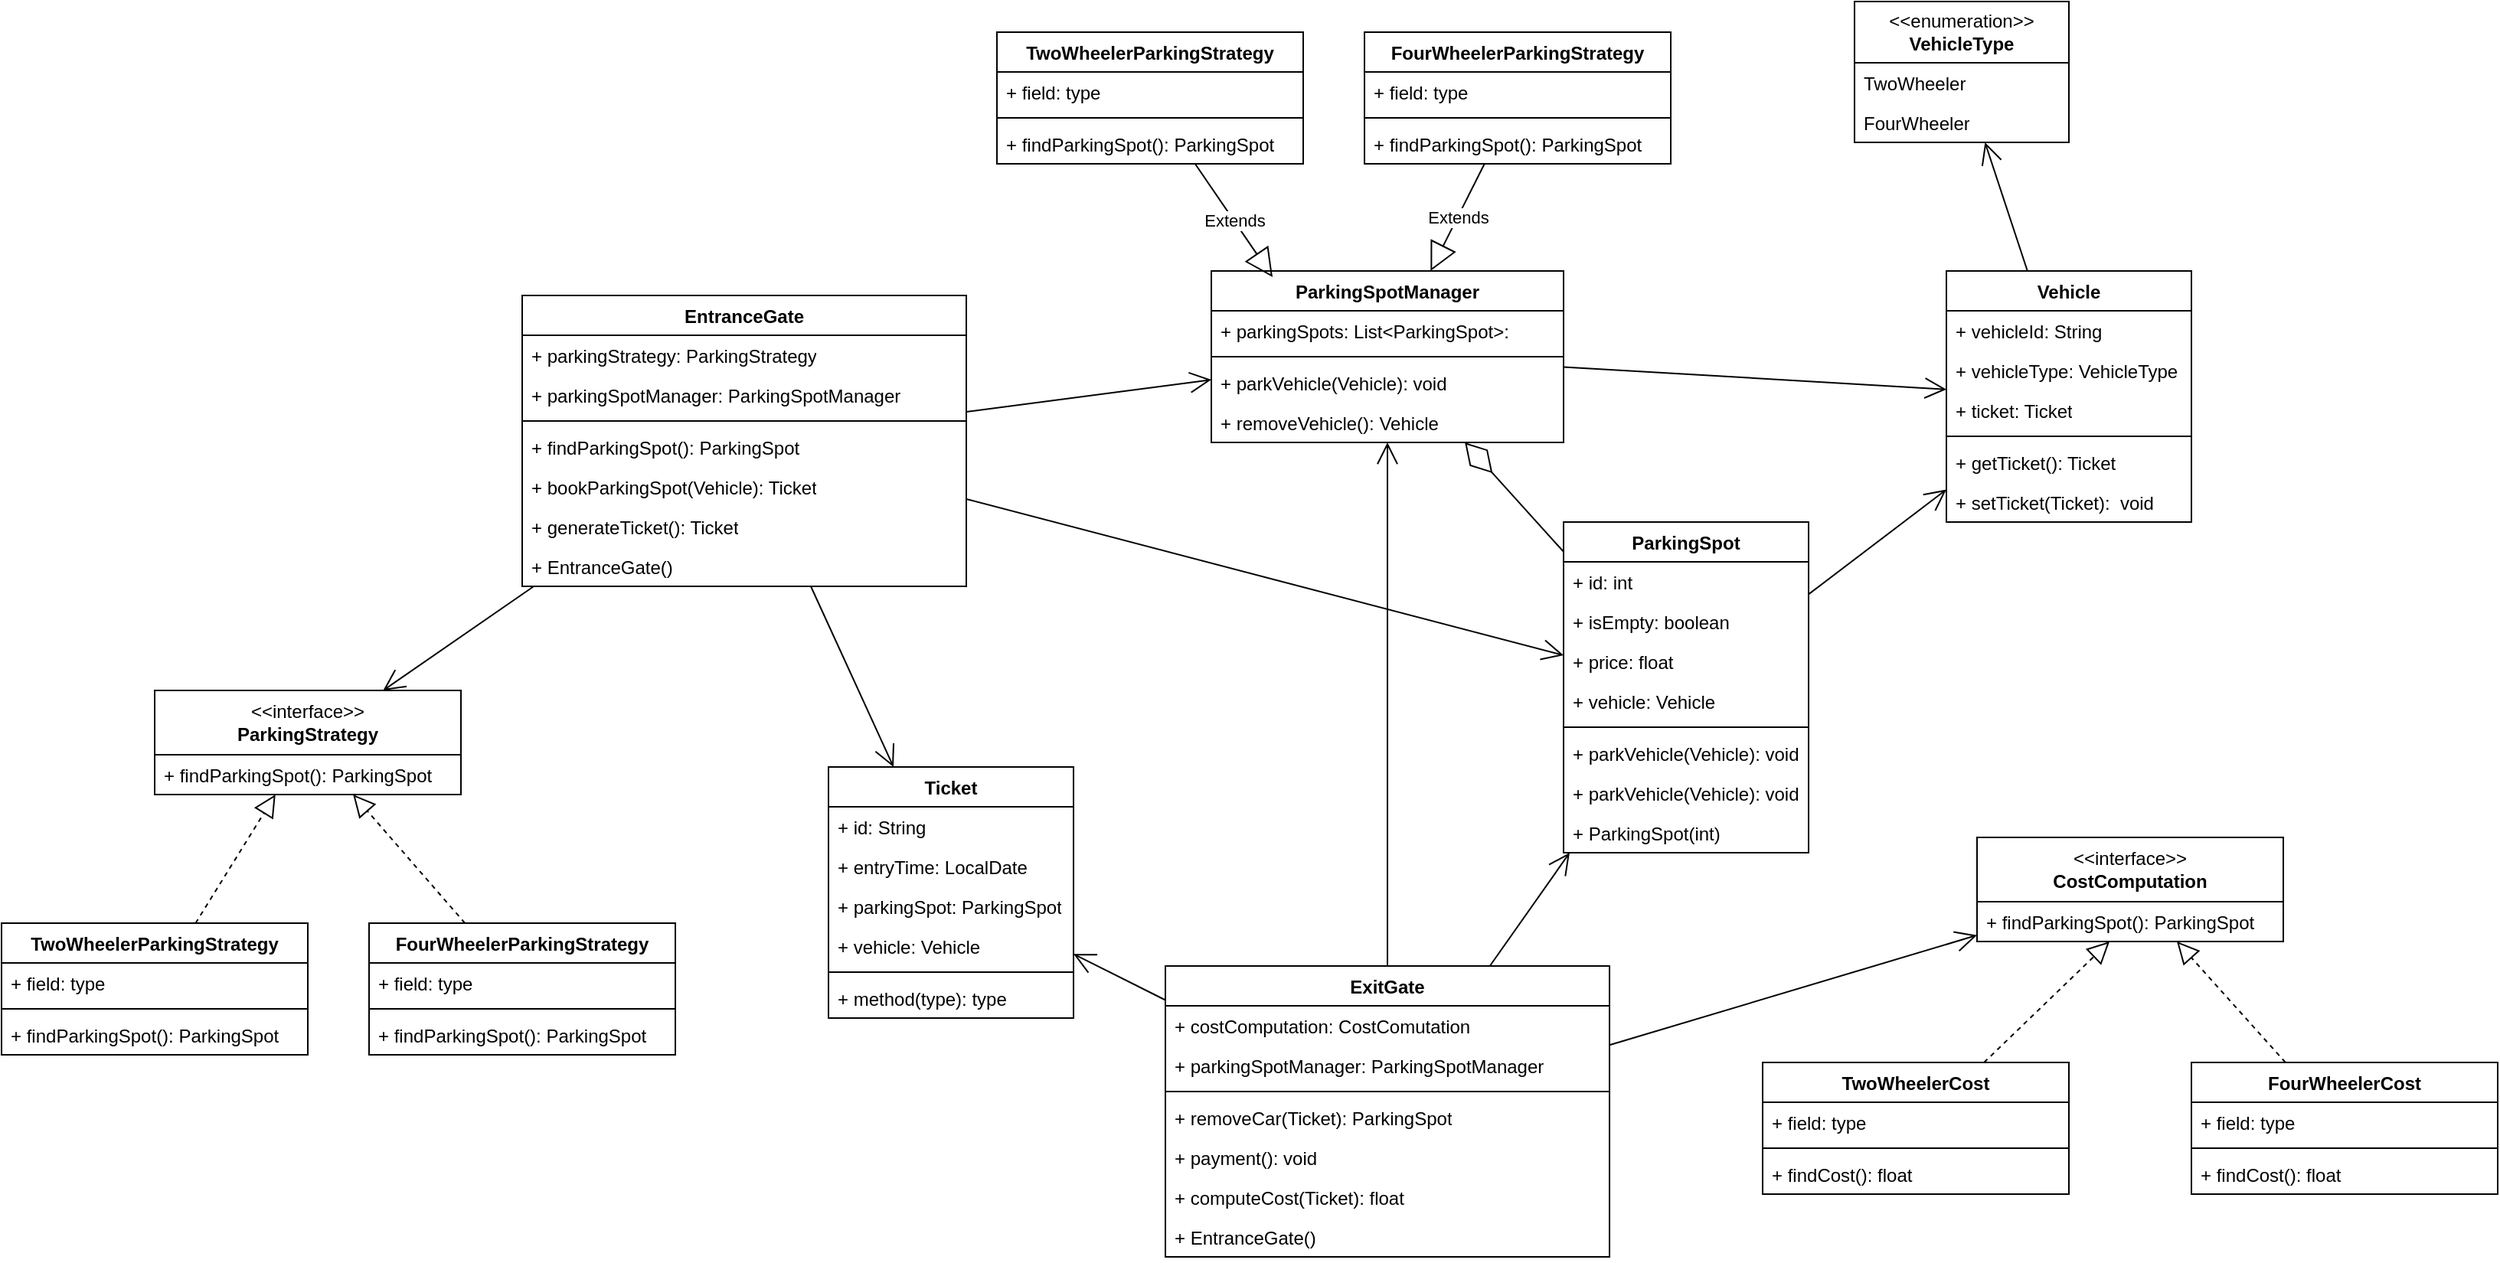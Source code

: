 <mxfile version="24.8.6">
  <diagram name="Page-1" id="A_3Z3gADPUwUNIoHM96N">
    <mxGraphModel dx="2902" dy="1150" grid="1" gridSize="10" guides="1" tooltips="1" connect="1" arrows="1" fold="1" page="1" pageScale="1" pageWidth="850" pageHeight="1100" math="0" shadow="0">
      <root>
        <mxCell id="0" />
        <mxCell id="1" parent="0" />
        <mxCell id="FUsT_DUkwrvL3j2b9HlF-2" value="Vehicle" style="swimlane;fontStyle=1;align=center;verticalAlign=top;childLayout=stackLayout;horizontal=1;startSize=26;horizontalStack=0;resizeParent=1;resizeParentMax=0;resizeLast=0;collapsible=1;marginBottom=0;whiteSpace=wrap;html=1;" parent="1" vertex="1">
          <mxGeometry x="640" y="196" width="160" height="164" as="geometry" />
        </mxCell>
        <mxCell id="FUsT_DUkwrvL3j2b9HlF-6" value="+ vehicleId: String" style="text;strokeColor=none;fillColor=none;align=left;verticalAlign=top;spacingLeft=4;spacingRight=4;overflow=hidden;rotatable=0;points=[[0,0.5],[1,0.5]];portConstraint=eastwest;whiteSpace=wrap;html=1;" parent="FUsT_DUkwrvL3j2b9HlF-2" vertex="1">
          <mxGeometry y="26" width="160" height="26" as="geometry" />
        </mxCell>
        <mxCell id="FUsT_DUkwrvL3j2b9HlF-3" value="+ vehicleType: VehicleType" style="text;strokeColor=none;fillColor=none;align=left;verticalAlign=top;spacingLeft=4;spacingRight=4;overflow=hidden;rotatable=0;points=[[0,0.5],[1,0.5]];portConstraint=eastwest;whiteSpace=wrap;html=1;" parent="FUsT_DUkwrvL3j2b9HlF-2" vertex="1">
          <mxGeometry y="52" width="160" height="26" as="geometry" />
        </mxCell>
        <mxCell id="usucoXIrSyhPWJCQxuVE-34" value="+ ticket: Ticket" style="text;strokeColor=none;fillColor=none;align=left;verticalAlign=top;spacingLeft=4;spacingRight=4;overflow=hidden;rotatable=0;points=[[0,0.5],[1,0.5]];portConstraint=eastwest;whiteSpace=wrap;html=1;" vertex="1" parent="FUsT_DUkwrvL3j2b9HlF-2">
          <mxGeometry y="78" width="160" height="26" as="geometry" />
        </mxCell>
        <mxCell id="FUsT_DUkwrvL3j2b9HlF-4" value="" style="line;strokeWidth=1;fillColor=none;align=left;verticalAlign=middle;spacingTop=-1;spacingLeft=3;spacingRight=3;rotatable=0;labelPosition=right;points=[];portConstraint=eastwest;strokeColor=inherit;" parent="FUsT_DUkwrvL3j2b9HlF-2" vertex="1">
          <mxGeometry y="104" width="160" height="8" as="geometry" />
        </mxCell>
        <mxCell id="FUsT_DUkwrvL3j2b9HlF-5" value="+ getTicket(): Ticket" style="text;strokeColor=none;fillColor=none;align=left;verticalAlign=top;spacingLeft=4;spacingRight=4;overflow=hidden;rotatable=0;points=[[0,0.5],[1,0.5]];portConstraint=eastwest;whiteSpace=wrap;html=1;" parent="FUsT_DUkwrvL3j2b9HlF-2" vertex="1">
          <mxGeometry y="112" width="160" height="26" as="geometry" />
        </mxCell>
        <mxCell id="usucoXIrSyhPWJCQxuVE-49" value="+ setTicket(Ticket):&amp;nbsp; void" style="text;strokeColor=none;fillColor=none;align=left;verticalAlign=top;spacingLeft=4;spacingRight=4;overflow=hidden;rotatable=0;points=[[0,0.5],[1,0.5]];portConstraint=eastwest;whiteSpace=wrap;html=1;" vertex="1" parent="FUsT_DUkwrvL3j2b9HlF-2">
          <mxGeometry y="138" width="160" height="26" as="geometry" />
        </mxCell>
        <mxCell id="FUsT_DUkwrvL3j2b9HlF-9" value="&amp;lt;&amp;lt;enumeration&amp;gt;&amp;gt;&lt;br&gt;&lt;b&gt;VehicleType&lt;br&gt;&lt;/b&gt;" style="swimlane;fontStyle=0;childLayout=stackLayout;horizontal=1;startSize=40;fillColor=none;horizontalStack=0;resizeParent=1;resizeParentMax=0;resizeLast=0;collapsible=1;marginBottom=0;whiteSpace=wrap;html=1;" parent="1" vertex="1">
          <mxGeometry x="580" y="20" width="140" height="92" as="geometry" />
        </mxCell>
        <mxCell id="FUsT_DUkwrvL3j2b9HlF-10" value="TwoWheeler" style="text;strokeColor=none;fillColor=none;align=left;verticalAlign=top;spacingLeft=4;spacingRight=4;overflow=hidden;rotatable=0;points=[[0,0.5],[1,0.5]];portConstraint=eastwest;whiteSpace=wrap;html=1;" parent="FUsT_DUkwrvL3j2b9HlF-9" vertex="1">
          <mxGeometry y="40" width="140" height="26" as="geometry" />
        </mxCell>
        <mxCell id="FUsT_DUkwrvL3j2b9HlF-11" value="FourWheeler" style="text;strokeColor=none;fillColor=none;align=left;verticalAlign=top;spacingLeft=4;spacingRight=4;overflow=hidden;rotatable=0;points=[[0,0.5],[1,0.5]];portConstraint=eastwest;whiteSpace=wrap;html=1;" parent="FUsT_DUkwrvL3j2b9HlF-9" vertex="1">
          <mxGeometry y="66" width="140" height="26" as="geometry" />
        </mxCell>
        <mxCell id="FUsT_DUkwrvL3j2b9HlF-14" value="" style="endArrow=open;endFill=1;endSize=12;html=1;rounded=0;" parent="1" source="FUsT_DUkwrvL3j2b9HlF-2" target="FUsT_DUkwrvL3j2b9HlF-9" edge="1">
          <mxGeometry width="160" relative="1" as="geometry">
            <mxPoint x="340" y="420" as="sourcePoint" />
            <mxPoint x="500" y="420" as="targetPoint" />
          </mxGeometry>
        </mxCell>
        <mxCell id="FUsT_DUkwrvL3j2b9HlF-19" value="ParkingSpot" style="swimlane;fontStyle=1;align=center;verticalAlign=top;childLayout=stackLayout;horizontal=1;startSize=26;horizontalStack=0;resizeParent=1;resizeParentMax=0;resizeLast=0;collapsible=1;marginBottom=0;whiteSpace=wrap;html=1;" parent="1" vertex="1">
          <mxGeometry x="390" y="360" width="160" height="216" as="geometry" />
        </mxCell>
        <mxCell id="FUsT_DUkwrvL3j2b9HlF-20" value="+ id: int" style="text;strokeColor=none;fillColor=none;align=left;verticalAlign=top;spacingLeft=4;spacingRight=4;overflow=hidden;rotatable=0;points=[[0,0.5],[1,0.5]];portConstraint=eastwest;whiteSpace=wrap;html=1;" parent="FUsT_DUkwrvL3j2b9HlF-19" vertex="1">
          <mxGeometry y="26" width="160" height="26" as="geometry" />
        </mxCell>
        <mxCell id="FUsT_DUkwrvL3j2b9HlF-25" value="+ isEmpty: boolean" style="text;strokeColor=none;fillColor=none;align=left;verticalAlign=top;spacingLeft=4;spacingRight=4;overflow=hidden;rotatable=0;points=[[0,0.5],[1,0.5]];portConstraint=eastwest;whiteSpace=wrap;html=1;" parent="FUsT_DUkwrvL3j2b9HlF-19" vertex="1">
          <mxGeometry y="52" width="160" height="26" as="geometry" />
        </mxCell>
        <mxCell id="FUsT_DUkwrvL3j2b9HlF-26" value="+ price: float" style="text;strokeColor=none;fillColor=none;align=left;verticalAlign=top;spacingLeft=4;spacingRight=4;overflow=hidden;rotatable=0;points=[[0,0.5],[1,0.5]];portConstraint=eastwest;whiteSpace=wrap;html=1;" parent="FUsT_DUkwrvL3j2b9HlF-19" vertex="1">
          <mxGeometry y="78" width="160" height="26" as="geometry" />
        </mxCell>
        <mxCell id="FUsT_DUkwrvL3j2b9HlF-23" value="+ vehicle: Vehicle" style="text;strokeColor=none;fillColor=none;align=left;verticalAlign=top;spacingLeft=4;spacingRight=4;overflow=hidden;rotatable=0;points=[[0,0.5],[1,0.5]];portConstraint=eastwest;whiteSpace=wrap;html=1;" parent="FUsT_DUkwrvL3j2b9HlF-19" vertex="1">
          <mxGeometry y="104" width="160" height="26" as="geometry" />
        </mxCell>
        <mxCell id="FUsT_DUkwrvL3j2b9HlF-21" value="" style="line;strokeWidth=1;fillColor=none;align=left;verticalAlign=middle;spacingTop=-1;spacingLeft=3;spacingRight=3;rotatable=0;labelPosition=right;points=[];portConstraint=eastwest;strokeColor=inherit;" parent="FUsT_DUkwrvL3j2b9HlF-19" vertex="1">
          <mxGeometry y="130" width="160" height="8" as="geometry" />
        </mxCell>
        <mxCell id="FUsT_DUkwrvL3j2b9HlF-22" value="+ parkVehicle(Vehicle): void" style="text;strokeColor=none;fillColor=none;align=left;verticalAlign=top;spacingLeft=4;spacingRight=4;overflow=hidden;rotatable=0;points=[[0,0.5],[1,0.5]];portConstraint=eastwest;whiteSpace=wrap;html=1;" parent="FUsT_DUkwrvL3j2b9HlF-19" vertex="1">
          <mxGeometry y="138" width="160" height="26" as="geometry" />
        </mxCell>
        <mxCell id="FUsT_DUkwrvL3j2b9HlF-28" value="+ parkVehicle(Vehicle): void" style="text;strokeColor=none;fillColor=none;align=left;verticalAlign=top;spacingLeft=4;spacingRight=4;overflow=hidden;rotatable=0;points=[[0,0.5],[1,0.5]];portConstraint=eastwest;whiteSpace=wrap;html=1;" parent="FUsT_DUkwrvL3j2b9HlF-19" vertex="1">
          <mxGeometry y="164" width="160" height="26" as="geometry" />
        </mxCell>
        <mxCell id="FUsT_DUkwrvL3j2b9HlF-27" value="+ ParkingSpot(int)" style="text;strokeColor=none;fillColor=none;align=left;verticalAlign=top;spacingLeft=4;spacingRight=4;overflow=hidden;rotatable=0;points=[[0,0.5],[1,0.5]];portConstraint=eastwest;whiteSpace=wrap;html=1;" parent="FUsT_DUkwrvL3j2b9HlF-19" vertex="1">
          <mxGeometry y="190" width="160" height="26" as="geometry" />
        </mxCell>
        <mxCell id="FUsT_DUkwrvL3j2b9HlF-29" value="ParkingSpotManager" style="swimlane;fontStyle=1;align=center;verticalAlign=top;childLayout=stackLayout;horizontal=1;startSize=26;horizontalStack=0;resizeParent=1;resizeParentMax=0;resizeLast=0;collapsible=1;marginBottom=0;whiteSpace=wrap;html=1;" parent="1" vertex="1">
          <mxGeometry x="160" y="196" width="230" height="112" as="geometry" />
        </mxCell>
        <mxCell id="FUsT_DUkwrvL3j2b9HlF-33" value="+ parkingSpots: List&amp;lt;ParkingSpot&amp;gt;:" style="text;strokeColor=none;fillColor=none;align=left;verticalAlign=top;spacingLeft=4;spacingRight=4;overflow=hidden;rotatable=0;points=[[0,0.5],[1,0.5]];portConstraint=eastwest;whiteSpace=wrap;html=1;" parent="FUsT_DUkwrvL3j2b9HlF-29" vertex="1">
          <mxGeometry y="26" width="230" height="26" as="geometry" />
        </mxCell>
        <mxCell id="FUsT_DUkwrvL3j2b9HlF-31" value="" style="line;strokeWidth=1;fillColor=none;align=left;verticalAlign=middle;spacingTop=-1;spacingLeft=3;spacingRight=3;rotatable=0;labelPosition=right;points=[];portConstraint=eastwest;strokeColor=inherit;" parent="FUsT_DUkwrvL3j2b9HlF-29" vertex="1">
          <mxGeometry y="52" width="230" height="8" as="geometry" />
        </mxCell>
        <mxCell id="FUsT_DUkwrvL3j2b9HlF-32" value="+ parkVehicle(Vehicle): void" style="text;strokeColor=none;fillColor=none;align=left;verticalAlign=top;spacingLeft=4;spacingRight=4;overflow=hidden;rotatable=0;points=[[0,0.5],[1,0.5]];portConstraint=eastwest;whiteSpace=wrap;html=1;" parent="FUsT_DUkwrvL3j2b9HlF-29" vertex="1">
          <mxGeometry y="60" width="230" height="26" as="geometry" />
        </mxCell>
        <mxCell id="FUsT_DUkwrvL3j2b9HlF-34" value="+ removeVehicle(): Vehicle" style="text;strokeColor=none;fillColor=none;align=left;verticalAlign=top;spacingLeft=4;spacingRight=4;overflow=hidden;rotatable=0;points=[[0,0.5],[1,0.5]];portConstraint=eastwest;whiteSpace=wrap;html=1;" parent="FUsT_DUkwrvL3j2b9HlF-29" vertex="1">
          <mxGeometry y="86" width="230" height="26" as="geometry" />
        </mxCell>
        <mxCell id="FUsT_DUkwrvL3j2b9HlF-35" value="" style="endArrow=diamondThin;endFill=0;endSize=24;html=1;rounded=0;" parent="1" source="FUsT_DUkwrvL3j2b9HlF-19" target="FUsT_DUkwrvL3j2b9HlF-29" edge="1">
          <mxGeometry width="160" relative="1" as="geometry">
            <mxPoint x="190" y="270" as="sourcePoint" />
            <mxPoint x="350" y="270" as="targetPoint" />
          </mxGeometry>
        </mxCell>
        <mxCell id="FUsT_DUkwrvL3j2b9HlF-37" value="" style="endArrow=open;endFill=1;endSize=12;html=1;rounded=0;" parent="1" source="FUsT_DUkwrvL3j2b9HlF-19" target="FUsT_DUkwrvL3j2b9HlF-2" edge="1">
          <mxGeometry width="160" relative="1" as="geometry">
            <mxPoint x="540" y="418" as="sourcePoint" />
            <mxPoint x="569" y="320" as="targetPoint" />
          </mxGeometry>
        </mxCell>
        <mxCell id="FUsT_DUkwrvL3j2b9HlF-38" value="" style="endArrow=open;endFill=1;endSize=12;html=1;rounded=0;" parent="1" source="FUsT_DUkwrvL3j2b9HlF-29" target="FUsT_DUkwrvL3j2b9HlF-2" edge="1">
          <mxGeometry width="160" relative="1" as="geometry">
            <mxPoint x="757" y="290" as="sourcePoint" />
            <mxPoint x="786" y="192" as="targetPoint" />
          </mxGeometry>
        </mxCell>
        <mxCell id="FUsT_DUkwrvL3j2b9HlF-39" value="Ticket" style="swimlane;fontStyle=1;align=center;verticalAlign=top;childLayout=stackLayout;horizontal=1;startSize=26;horizontalStack=0;resizeParent=1;resizeParentMax=0;resizeLast=0;collapsible=1;marginBottom=0;whiteSpace=wrap;html=1;" parent="1" vertex="1">
          <mxGeometry x="-90" y="520" width="160" height="164" as="geometry" />
        </mxCell>
        <mxCell id="FUsT_DUkwrvL3j2b9HlF-40" value="+ id: String" style="text;strokeColor=none;fillColor=none;align=left;verticalAlign=top;spacingLeft=4;spacingRight=4;overflow=hidden;rotatable=0;points=[[0,0.5],[1,0.5]];portConstraint=eastwest;whiteSpace=wrap;html=1;" parent="FUsT_DUkwrvL3j2b9HlF-39" vertex="1">
          <mxGeometry y="26" width="160" height="26" as="geometry" />
        </mxCell>
        <mxCell id="FUsT_DUkwrvL3j2b9HlF-44" value="+ entryTime: LocalDate" style="text;strokeColor=none;fillColor=none;align=left;verticalAlign=top;spacingLeft=4;spacingRight=4;overflow=hidden;rotatable=0;points=[[0,0.5],[1,0.5]];portConstraint=eastwest;whiteSpace=wrap;html=1;" parent="FUsT_DUkwrvL3j2b9HlF-39" vertex="1">
          <mxGeometry y="52" width="160" height="26" as="geometry" />
        </mxCell>
        <mxCell id="FUsT_DUkwrvL3j2b9HlF-45" value="+ parkingSpot: ParkingSpot" style="text;strokeColor=none;fillColor=none;align=left;verticalAlign=top;spacingLeft=4;spacingRight=4;overflow=hidden;rotatable=0;points=[[0,0.5],[1,0.5]];portConstraint=eastwest;whiteSpace=wrap;html=1;" parent="FUsT_DUkwrvL3j2b9HlF-39" vertex="1">
          <mxGeometry y="78" width="160" height="26" as="geometry" />
        </mxCell>
        <mxCell id="FUsT_DUkwrvL3j2b9HlF-43" value="+ vehicle: Vehicle" style="text;strokeColor=none;fillColor=none;align=left;verticalAlign=top;spacingLeft=4;spacingRight=4;overflow=hidden;rotatable=0;points=[[0,0.5],[1,0.5]];portConstraint=eastwest;whiteSpace=wrap;html=1;" parent="FUsT_DUkwrvL3j2b9HlF-39" vertex="1">
          <mxGeometry y="104" width="160" height="26" as="geometry" />
        </mxCell>
        <mxCell id="FUsT_DUkwrvL3j2b9HlF-41" value="" style="line;strokeWidth=1;fillColor=none;align=left;verticalAlign=middle;spacingTop=-1;spacingLeft=3;spacingRight=3;rotatable=0;labelPosition=right;points=[];portConstraint=eastwest;strokeColor=inherit;" parent="FUsT_DUkwrvL3j2b9HlF-39" vertex="1">
          <mxGeometry y="130" width="160" height="8" as="geometry" />
        </mxCell>
        <mxCell id="FUsT_DUkwrvL3j2b9HlF-42" value="+ method(type): type" style="text;strokeColor=none;fillColor=none;align=left;verticalAlign=top;spacingLeft=4;spacingRight=4;overflow=hidden;rotatable=0;points=[[0,0.5],[1,0.5]];portConstraint=eastwest;whiteSpace=wrap;html=1;" parent="FUsT_DUkwrvL3j2b9HlF-39" vertex="1">
          <mxGeometry y="138" width="160" height="26" as="geometry" />
        </mxCell>
        <mxCell id="usucoXIrSyhPWJCQxuVE-2" value="&amp;lt;&amp;lt;interface&amp;gt;&amp;gt;&lt;div&gt;&lt;b&gt;ParkingStrategy&lt;/b&gt;&lt;/div&gt;" style="swimlane;fontStyle=0;childLayout=stackLayout;horizontal=1;startSize=42;fillColor=none;horizontalStack=0;resizeParent=1;resizeParentMax=0;resizeLast=0;collapsible=1;marginBottom=0;whiteSpace=wrap;html=1;" vertex="1" parent="1">
          <mxGeometry x="-530" y="470" width="200" height="68" as="geometry" />
        </mxCell>
        <mxCell id="usucoXIrSyhPWJCQxuVE-3" value="+ findParkingSpot(): ParkingSpot" style="text;strokeColor=none;fillColor=none;align=left;verticalAlign=top;spacingLeft=4;spacingRight=4;overflow=hidden;rotatable=0;points=[[0,0.5],[1,0.5]];portConstraint=eastwest;whiteSpace=wrap;html=1;" vertex="1" parent="usucoXIrSyhPWJCQxuVE-2">
          <mxGeometry y="42" width="200" height="26" as="geometry" />
        </mxCell>
        <mxCell id="usucoXIrSyhPWJCQxuVE-6" style="edgeStyle=orthogonalEdgeStyle;rounded=0;orthogonalLoop=1;jettySize=auto;html=1;exitX=1;exitY=0.5;exitDx=0;exitDy=0;" edge="1" parent="usucoXIrSyhPWJCQxuVE-2" source="usucoXIrSyhPWJCQxuVE-3" target="usucoXIrSyhPWJCQxuVE-3">
          <mxGeometry relative="1" as="geometry" />
        </mxCell>
        <mxCell id="usucoXIrSyhPWJCQxuVE-7" value="TwoWheelerParkingStrategy" style="swimlane;fontStyle=1;align=center;verticalAlign=top;childLayout=stackLayout;horizontal=1;startSize=26;horizontalStack=0;resizeParent=1;resizeParentMax=0;resizeLast=0;collapsible=1;marginBottom=0;whiteSpace=wrap;html=1;" vertex="1" parent="1">
          <mxGeometry x="-630" y="622" width="200" height="86" as="geometry" />
        </mxCell>
        <mxCell id="usucoXIrSyhPWJCQxuVE-8" value="+ field: type" style="text;strokeColor=none;fillColor=none;align=left;verticalAlign=top;spacingLeft=4;spacingRight=4;overflow=hidden;rotatable=0;points=[[0,0.5],[1,0.5]];portConstraint=eastwest;whiteSpace=wrap;html=1;" vertex="1" parent="usucoXIrSyhPWJCQxuVE-7">
          <mxGeometry y="26" width="200" height="26" as="geometry" />
        </mxCell>
        <mxCell id="usucoXIrSyhPWJCQxuVE-9" value="" style="line;strokeWidth=1;fillColor=none;align=left;verticalAlign=middle;spacingTop=-1;spacingLeft=3;spacingRight=3;rotatable=0;labelPosition=right;points=[];portConstraint=eastwest;strokeColor=inherit;" vertex="1" parent="usucoXIrSyhPWJCQxuVE-7">
          <mxGeometry y="52" width="200" height="8" as="geometry" />
        </mxCell>
        <mxCell id="usucoXIrSyhPWJCQxuVE-10" value="+ findParkingSpot(): ParkingSpot" style="text;strokeColor=none;fillColor=none;align=left;verticalAlign=top;spacingLeft=4;spacingRight=4;overflow=hidden;rotatable=0;points=[[0,0.5],[1,0.5]];portConstraint=eastwest;whiteSpace=wrap;html=1;" vertex="1" parent="usucoXIrSyhPWJCQxuVE-7">
          <mxGeometry y="60" width="200" height="26" as="geometry" />
        </mxCell>
        <mxCell id="usucoXIrSyhPWJCQxuVE-11" value="FourWheelerParkingStrategy" style="swimlane;fontStyle=1;align=center;verticalAlign=top;childLayout=stackLayout;horizontal=1;startSize=26;horizontalStack=0;resizeParent=1;resizeParentMax=0;resizeLast=0;collapsible=1;marginBottom=0;whiteSpace=wrap;html=1;" vertex="1" parent="1">
          <mxGeometry x="-390" y="622" width="200" height="86" as="geometry" />
        </mxCell>
        <mxCell id="usucoXIrSyhPWJCQxuVE-12" value="+ field: type" style="text;strokeColor=none;fillColor=none;align=left;verticalAlign=top;spacingLeft=4;spacingRight=4;overflow=hidden;rotatable=0;points=[[0,0.5],[1,0.5]];portConstraint=eastwest;whiteSpace=wrap;html=1;" vertex="1" parent="usucoXIrSyhPWJCQxuVE-11">
          <mxGeometry y="26" width="200" height="26" as="geometry" />
        </mxCell>
        <mxCell id="usucoXIrSyhPWJCQxuVE-13" value="" style="line;strokeWidth=1;fillColor=none;align=left;verticalAlign=middle;spacingTop=-1;spacingLeft=3;spacingRight=3;rotatable=0;labelPosition=right;points=[];portConstraint=eastwest;strokeColor=inherit;" vertex="1" parent="usucoXIrSyhPWJCQxuVE-11">
          <mxGeometry y="52" width="200" height="8" as="geometry" />
        </mxCell>
        <mxCell id="usucoXIrSyhPWJCQxuVE-14" value="+ findParkingSpot(): ParkingSpot" style="text;strokeColor=none;fillColor=none;align=left;verticalAlign=top;spacingLeft=4;spacingRight=4;overflow=hidden;rotatable=0;points=[[0,0.5],[1,0.5]];portConstraint=eastwest;whiteSpace=wrap;html=1;" vertex="1" parent="usucoXIrSyhPWJCQxuVE-11">
          <mxGeometry y="60" width="200" height="26" as="geometry" />
        </mxCell>
        <mxCell id="usucoXIrSyhPWJCQxuVE-15" value="&amp;lt;&amp;lt;interface&amp;gt;&amp;gt;&lt;div&gt;&lt;b&gt;CostComputation&lt;/b&gt;&lt;/div&gt;" style="swimlane;fontStyle=0;childLayout=stackLayout;horizontal=1;startSize=42;fillColor=none;horizontalStack=0;resizeParent=1;resizeParentMax=0;resizeLast=0;collapsible=1;marginBottom=0;whiteSpace=wrap;html=1;" vertex="1" parent="1">
          <mxGeometry x="660" y="566" width="200" height="68" as="geometry" />
        </mxCell>
        <mxCell id="usucoXIrSyhPWJCQxuVE-16" value="+ findParkingSpot(): ParkingSpot" style="text;strokeColor=none;fillColor=none;align=left;verticalAlign=top;spacingLeft=4;spacingRight=4;overflow=hidden;rotatable=0;points=[[0,0.5],[1,0.5]];portConstraint=eastwest;whiteSpace=wrap;html=1;" vertex="1" parent="usucoXIrSyhPWJCQxuVE-15">
          <mxGeometry y="42" width="200" height="26" as="geometry" />
        </mxCell>
        <mxCell id="usucoXIrSyhPWJCQxuVE-17" style="edgeStyle=orthogonalEdgeStyle;rounded=0;orthogonalLoop=1;jettySize=auto;html=1;exitX=1;exitY=0.5;exitDx=0;exitDy=0;" edge="1" parent="usucoXIrSyhPWJCQxuVE-15" source="usucoXIrSyhPWJCQxuVE-16" target="usucoXIrSyhPWJCQxuVE-16">
          <mxGeometry relative="1" as="geometry" />
        </mxCell>
        <mxCell id="usucoXIrSyhPWJCQxuVE-18" value="TwoWheelerCost" style="swimlane;fontStyle=1;align=center;verticalAlign=top;childLayout=stackLayout;horizontal=1;startSize=26;horizontalStack=0;resizeParent=1;resizeParentMax=0;resizeLast=0;collapsible=1;marginBottom=0;whiteSpace=wrap;html=1;" vertex="1" parent="1">
          <mxGeometry x="520" y="713" width="200" height="86" as="geometry" />
        </mxCell>
        <mxCell id="usucoXIrSyhPWJCQxuVE-19" value="+ field: type" style="text;strokeColor=none;fillColor=none;align=left;verticalAlign=top;spacingLeft=4;spacingRight=4;overflow=hidden;rotatable=0;points=[[0,0.5],[1,0.5]];portConstraint=eastwest;whiteSpace=wrap;html=1;" vertex="1" parent="usucoXIrSyhPWJCQxuVE-18">
          <mxGeometry y="26" width="200" height="26" as="geometry" />
        </mxCell>
        <mxCell id="usucoXIrSyhPWJCQxuVE-20" value="" style="line;strokeWidth=1;fillColor=none;align=left;verticalAlign=middle;spacingTop=-1;spacingLeft=3;spacingRight=3;rotatable=0;labelPosition=right;points=[];portConstraint=eastwest;strokeColor=inherit;" vertex="1" parent="usucoXIrSyhPWJCQxuVE-18">
          <mxGeometry y="52" width="200" height="8" as="geometry" />
        </mxCell>
        <mxCell id="usucoXIrSyhPWJCQxuVE-21" value="+ findCost(): float" style="text;strokeColor=none;fillColor=none;align=left;verticalAlign=top;spacingLeft=4;spacingRight=4;overflow=hidden;rotatable=0;points=[[0,0.5],[1,0.5]];portConstraint=eastwest;whiteSpace=wrap;html=1;" vertex="1" parent="usucoXIrSyhPWJCQxuVE-18">
          <mxGeometry y="60" width="200" height="26" as="geometry" />
        </mxCell>
        <mxCell id="usucoXIrSyhPWJCQxuVE-22" value="FourWheelerCost" style="swimlane;fontStyle=1;align=center;verticalAlign=top;childLayout=stackLayout;horizontal=1;startSize=26;horizontalStack=0;resizeParent=1;resizeParentMax=0;resizeLast=0;collapsible=1;marginBottom=0;whiteSpace=wrap;html=1;" vertex="1" parent="1">
          <mxGeometry x="800" y="713" width="200" height="86" as="geometry" />
        </mxCell>
        <mxCell id="usucoXIrSyhPWJCQxuVE-23" value="+ field: type" style="text;strokeColor=none;fillColor=none;align=left;verticalAlign=top;spacingLeft=4;spacingRight=4;overflow=hidden;rotatable=0;points=[[0,0.5],[1,0.5]];portConstraint=eastwest;whiteSpace=wrap;html=1;" vertex="1" parent="usucoXIrSyhPWJCQxuVE-22">
          <mxGeometry y="26" width="200" height="26" as="geometry" />
        </mxCell>
        <mxCell id="usucoXIrSyhPWJCQxuVE-24" value="" style="line;strokeWidth=1;fillColor=none;align=left;verticalAlign=middle;spacingTop=-1;spacingLeft=3;spacingRight=3;rotatable=0;labelPosition=right;points=[];portConstraint=eastwest;strokeColor=inherit;" vertex="1" parent="usucoXIrSyhPWJCQxuVE-22">
          <mxGeometry y="52" width="200" height="8" as="geometry" />
        </mxCell>
        <mxCell id="usucoXIrSyhPWJCQxuVE-25" value="+ findCost(): float" style="text;strokeColor=none;fillColor=none;align=left;verticalAlign=top;spacingLeft=4;spacingRight=4;overflow=hidden;rotatable=0;points=[[0,0.5],[1,0.5]];portConstraint=eastwest;whiteSpace=wrap;html=1;" vertex="1" parent="usucoXIrSyhPWJCQxuVE-22">
          <mxGeometry y="60" width="200" height="26" as="geometry" />
        </mxCell>
        <mxCell id="usucoXIrSyhPWJCQxuVE-26" value="" style="endArrow=block;dashed=1;endFill=0;endSize=12;html=1;rounded=0;" edge="1" parent="1" source="usucoXIrSyhPWJCQxuVE-18" target="usucoXIrSyhPWJCQxuVE-16">
          <mxGeometry width="160" relative="1" as="geometry">
            <mxPoint x="870" y="606" as="sourcePoint" />
            <mxPoint x="1030" y="606" as="targetPoint" />
          </mxGeometry>
        </mxCell>
        <mxCell id="usucoXIrSyhPWJCQxuVE-27" value="" style="endArrow=block;dashed=1;endFill=0;endSize=12;html=1;rounded=0;" edge="1" parent="1" source="usucoXIrSyhPWJCQxuVE-22" target="usucoXIrSyhPWJCQxuVE-15">
          <mxGeometry width="160" relative="1" as="geometry">
            <mxPoint x="715" y="723" as="sourcePoint" />
            <mxPoint x="760" y="636" as="targetPoint" />
          </mxGeometry>
        </mxCell>
        <mxCell id="usucoXIrSyhPWJCQxuVE-28" value="" style="endArrow=block;dashed=1;endFill=0;endSize=12;html=1;rounded=0;" edge="1" parent="1" source="usucoXIrSyhPWJCQxuVE-11" target="usucoXIrSyhPWJCQxuVE-2">
          <mxGeometry width="160" relative="1" as="geometry">
            <mxPoint x="-321" y="629" as="sourcePoint" />
            <mxPoint x="-330" y="552" as="targetPoint" />
          </mxGeometry>
        </mxCell>
        <mxCell id="usucoXIrSyhPWJCQxuVE-29" value="" style="endArrow=block;dashed=1;endFill=0;endSize=12;html=1;rounded=0;" edge="1" parent="1" source="usucoXIrSyhPWJCQxuVE-7" target="usucoXIrSyhPWJCQxuVE-2">
          <mxGeometry width="160" relative="1" as="geometry">
            <mxPoint x="-545.5" y="596.5" as="sourcePoint" />
            <mxPoint x="-654.5" y="519.5" as="targetPoint" />
          </mxGeometry>
        </mxCell>
        <mxCell id="usucoXIrSyhPWJCQxuVE-30" value="EntranceGate" style="swimlane;fontStyle=1;align=center;verticalAlign=top;childLayout=stackLayout;horizontal=1;startSize=26;horizontalStack=0;resizeParent=1;resizeParentMax=0;resizeLast=0;collapsible=1;marginBottom=0;whiteSpace=wrap;html=1;" vertex="1" parent="1">
          <mxGeometry x="-290" y="212" width="290" height="190" as="geometry" />
        </mxCell>
        <mxCell id="usucoXIrSyhPWJCQxuVE-31" value="+ parkingStrategy: ParkingStrategy" style="text;strokeColor=none;fillColor=none;align=left;verticalAlign=top;spacingLeft=4;spacingRight=4;overflow=hidden;rotatable=0;points=[[0,0.5],[1,0.5]];portConstraint=eastwest;whiteSpace=wrap;html=1;" vertex="1" parent="usucoXIrSyhPWJCQxuVE-30">
          <mxGeometry y="26" width="290" height="26" as="geometry" />
        </mxCell>
        <mxCell id="usucoXIrSyhPWJCQxuVE-39" value="+ parkingSpotManager: ParkingSpotManager" style="text;strokeColor=none;fillColor=none;align=left;verticalAlign=top;spacingLeft=4;spacingRight=4;overflow=hidden;rotatable=0;points=[[0,0.5],[1,0.5]];portConstraint=eastwest;whiteSpace=wrap;html=1;" vertex="1" parent="usucoXIrSyhPWJCQxuVE-30">
          <mxGeometry y="52" width="290" height="26" as="geometry" />
        </mxCell>
        <mxCell id="usucoXIrSyhPWJCQxuVE-32" value="" style="line;strokeWidth=1;fillColor=none;align=left;verticalAlign=middle;spacingTop=-1;spacingLeft=3;spacingRight=3;rotatable=0;labelPosition=right;points=[];portConstraint=eastwest;strokeColor=inherit;" vertex="1" parent="usucoXIrSyhPWJCQxuVE-30">
          <mxGeometry y="78" width="290" height="8" as="geometry" />
        </mxCell>
        <mxCell id="usucoXIrSyhPWJCQxuVE-33" value="+ findParkingSpot(): ParkingSpot" style="text;strokeColor=none;fillColor=none;align=left;verticalAlign=top;spacingLeft=4;spacingRight=4;overflow=hidden;rotatable=0;points=[[0,0.5],[1,0.5]];portConstraint=eastwest;whiteSpace=wrap;html=1;" vertex="1" parent="usucoXIrSyhPWJCQxuVE-30">
          <mxGeometry y="86" width="290" height="26" as="geometry" />
        </mxCell>
        <mxCell id="usucoXIrSyhPWJCQxuVE-37" value="+ bookParkingSpot(Vehicle): Ticket" style="text;strokeColor=none;fillColor=none;align=left;verticalAlign=top;spacingLeft=4;spacingRight=4;overflow=hidden;rotatable=0;points=[[0,0.5],[1,0.5]];portConstraint=eastwest;whiteSpace=wrap;html=1;" vertex="1" parent="usucoXIrSyhPWJCQxuVE-30">
          <mxGeometry y="112" width="290" height="26" as="geometry" />
        </mxCell>
        <mxCell id="usucoXIrSyhPWJCQxuVE-36" value="+ generateTicket(): Ticket" style="text;strokeColor=none;fillColor=none;align=left;verticalAlign=top;spacingLeft=4;spacingRight=4;overflow=hidden;rotatable=0;points=[[0,0.5],[1,0.5]];portConstraint=eastwest;whiteSpace=wrap;html=1;" vertex="1" parent="usucoXIrSyhPWJCQxuVE-30">
          <mxGeometry y="138" width="290" height="26" as="geometry" />
        </mxCell>
        <mxCell id="usucoXIrSyhPWJCQxuVE-38" value="+ EntranceGate()" style="text;strokeColor=none;fillColor=none;align=left;verticalAlign=top;spacingLeft=4;spacingRight=4;overflow=hidden;rotatable=0;points=[[0,0.5],[1,0.5]];portConstraint=eastwest;whiteSpace=wrap;html=1;" vertex="1" parent="usucoXIrSyhPWJCQxuVE-30">
          <mxGeometry y="164" width="290" height="26" as="geometry" />
        </mxCell>
        <mxCell id="usucoXIrSyhPWJCQxuVE-40" value="ExitGate&lt;div&gt;&lt;br&gt;&lt;/div&gt;" style="swimlane;fontStyle=1;align=center;verticalAlign=top;childLayout=stackLayout;horizontal=1;startSize=26;horizontalStack=0;resizeParent=1;resizeParentMax=0;resizeLast=0;collapsible=1;marginBottom=0;whiteSpace=wrap;html=1;" vertex="1" parent="1">
          <mxGeometry x="130" y="650" width="290" height="190" as="geometry" />
        </mxCell>
        <mxCell id="usucoXIrSyhPWJCQxuVE-41" value="+ costComputation: CostComutation" style="text;strokeColor=none;fillColor=none;align=left;verticalAlign=top;spacingLeft=4;spacingRight=4;overflow=hidden;rotatable=0;points=[[0,0.5],[1,0.5]];portConstraint=eastwest;whiteSpace=wrap;html=1;" vertex="1" parent="usucoXIrSyhPWJCQxuVE-40">
          <mxGeometry y="26" width="290" height="26" as="geometry" />
        </mxCell>
        <mxCell id="usucoXIrSyhPWJCQxuVE-42" value="+ parkingSpotManager: ParkingSpotManager" style="text;strokeColor=none;fillColor=none;align=left;verticalAlign=top;spacingLeft=4;spacingRight=4;overflow=hidden;rotatable=0;points=[[0,0.5],[1,0.5]];portConstraint=eastwest;whiteSpace=wrap;html=1;" vertex="1" parent="usucoXIrSyhPWJCQxuVE-40">
          <mxGeometry y="52" width="290" height="26" as="geometry" />
        </mxCell>
        <mxCell id="usucoXIrSyhPWJCQxuVE-43" value="" style="line;strokeWidth=1;fillColor=none;align=left;verticalAlign=middle;spacingTop=-1;spacingLeft=3;spacingRight=3;rotatable=0;labelPosition=right;points=[];portConstraint=eastwest;strokeColor=inherit;" vertex="1" parent="usucoXIrSyhPWJCQxuVE-40">
          <mxGeometry y="78" width="290" height="8" as="geometry" />
        </mxCell>
        <mxCell id="usucoXIrSyhPWJCQxuVE-44" value="+ removeCar(Ticket): ParkingSpot" style="text;strokeColor=none;fillColor=none;align=left;verticalAlign=top;spacingLeft=4;spacingRight=4;overflow=hidden;rotatable=0;points=[[0,0.5],[1,0.5]];portConstraint=eastwest;whiteSpace=wrap;html=1;" vertex="1" parent="usucoXIrSyhPWJCQxuVE-40">
          <mxGeometry y="86" width="290" height="26" as="geometry" />
        </mxCell>
        <mxCell id="usucoXIrSyhPWJCQxuVE-45" value="+ payment(): void" style="text;strokeColor=none;fillColor=none;align=left;verticalAlign=top;spacingLeft=4;spacingRight=4;overflow=hidden;rotatable=0;points=[[0,0.5],[1,0.5]];portConstraint=eastwest;whiteSpace=wrap;html=1;" vertex="1" parent="usucoXIrSyhPWJCQxuVE-40">
          <mxGeometry y="112" width="290" height="26" as="geometry" />
        </mxCell>
        <mxCell id="usucoXIrSyhPWJCQxuVE-46" value="+ computeCost(Ticket): float" style="text;strokeColor=none;fillColor=none;align=left;verticalAlign=top;spacingLeft=4;spacingRight=4;overflow=hidden;rotatable=0;points=[[0,0.5],[1,0.5]];portConstraint=eastwest;whiteSpace=wrap;html=1;" vertex="1" parent="usucoXIrSyhPWJCQxuVE-40">
          <mxGeometry y="138" width="290" height="26" as="geometry" />
        </mxCell>
        <mxCell id="usucoXIrSyhPWJCQxuVE-47" value="+ EntranceGate()" style="text;strokeColor=none;fillColor=none;align=left;verticalAlign=top;spacingLeft=4;spacingRight=4;overflow=hidden;rotatable=0;points=[[0,0.5],[1,0.5]];portConstraint=eastwest;whiteSpace=wrap;html=1;" vertex="1" parent="usucoXIrSyhPWJCQxuVE-40">
          <mxGeometry y="164" width="290" height="26" as="geometry" />
        </mxCell>
        <mxCell id="usucoXIrSyhPWJCQxuVE-50" value="" style="endArrow=open;endFill=1;endSize=12;html=1;rounded=0;" edge="1" parent="1" source="usucoXIrSyhPWJCQxuVE-30" target="usucoXIrSyhPWJCQxuVE-2">
          <mxGeometry width="160" relative="1" as="geometry">
            <mxPoint x="-610" y="300" as="sourcePoint" />
            <mxPoint x="-470" y="250" as="targetPoint" />
          </mxGeometry>
        </mxCell>
        <mxCell id="usucoXIrSyhPWJCQxuVE-51" value="" style="endArrow=open;endFill=1;endSize=12;html=1;rounded=0;" edge="1" parent="1" source="usucoXIrSyhPWJCQxuVE-30" target="FUsT_DUkwrvL3j2b9HlF-39">
          <mxGeometry width="160" relative="1" as="geometry">
            <mxPoint x="-20" y="450" as="sourcePoint" />
            <mxPoint x="120" y="400" as="targetPoint" />
          </mxGeometry>
        </mxCell>
        <mxCell id="usucoXIrSyhPWJCQxuVE-52" value="" style="endArrow=open;endFill=1;endSize=12;html=1;rounded=0;" edge="1" parent="1" source="usucoXIrSyhPWJCQxuVE-40" target="FUsT_DUkwrvL3j2b9HlF-39">
          <mxGeometry width="160" relative="1" as="geometry">
            <mxPoint x="110" y="640" as="sourcePoint" />
            <mxPoint x="250" y="590" as="targetPoint" />
          </mxGeometry>
        </mxCell>
        <mxCell id="usucoXIrSyhPWJCQxuVE-53" value="" style="endArrow=open;endFill=1;endSize=12;html=1;rounded=0;" edge="1" parent="1" source="usucoXIrSyhPWJCQxuVE-40" target="usucoXIrSyhPWJCQxuVE-15">
          <mxGeometry width="160" relative="1" as="geometry">
            <mxPoint x="440" y="700" as="sourcePoint" />
            <mxPoint x="580" y="650" as="targetPoint" />
          </mxGeometry>
        </mxCell>
        <mxCell id="usucoXIrSyhPWJCQxuVE-54" value="" style="endArrow=open;endFill=1;endSize=12;html=1;rounded=0;" edge="1" parent="1" source="usucoXIrSyhPWJCQxuVE-30" target="FUsT_DUkwrvL3j2b9HlF-19">
          <mxGeometry width="160" relative="1" as="geometry">
            <mxPoint x="100" y="320" as="sourcePoint" />
            <mxPoint x="240" y="270" as="targetPoint" />
          </mxGeometry>
        </mxCell>
        <mxCell id="usucoXIrSyhPWJCQxuVE-55" value="" style="endArrow=open;endFill=1;endSize=12;html=1;rounded=0;" edge="1" parent="1" source="usucoXIrSyhPWJCQxuVE-40" target="FUsT_DUkwrvL3j2b9HlF-19">
          <mxGeometry width="160" relative="1" as="geometry">
            <mxPoint x="560" y="490" as="sourcePoint" />
            <mxPoint x="700" y="440" as="targetPoint" />
          </mxGeometry>
        </mxCell>
        <mxCell id="usucoXIrSyhPWJCQxuVE-56" value="" style="endArrow=open;endFill=1;endSize=12;html=1;rounded=0;" edge="1" parent="1" source="usucoXIrSyhPWJCQxuVE-40" target="FUsT_DUkwrvL3j2b9HlF-29">
          <mxGeometry width="160" relative="1" as="geometry">
            <mxPoint x="170" y="550" as="sourcePoint" />
            <mxPoint x="310" y="500" as="targetPoint" />
          </mxGeometry>
        </mxCell>
        <mxCell id="usucoXIrSyhPWJCQxuVE-58" value="" style="endArrow=open;endFill=1;endSize=12;html=1;rounded=0;" edge="1" parent="1" source="usucoXIrSyhPWJCQxuVE-30" target="FUsT_DUkwrvL3j2b9HlF-29">
          <mxGeometry width="160" relative="1" as="geometry">
            <mxPoint x="-20" y="140" as="sourcePoint" />
            <mxPoint x="120" y="90" as="targetPoint" />
          </mxGeometry>
        </mxCell>
        <mxCell id="usucoXIrSyhPWJCQxuVE-60" value="TwoWheelerParkingStrategy" style="swimlane;fontStyle=1;align=center;verticalAlign=top;childLayout=stackLayout;horizontal=1;startSize=26;horizontalStack=0;resizeParent=1;resizeParentMax=0;resizeLast=0;collapsible=1;marginBottom=0;whiteSpace=wrap;html=1;" vertex="1" parent="1">
          <mxGeometry x="20" y="40" width="200" height="86" as="geometry" />
        </mxCell>
        <mxCell id="usucoXIrSyhPWJCQxuVE-61" value="+ field: type" style="text;strokeColor=none;fillColor=none;align=left;verticalAlign=top;spacingLeft=4;spacingRight=4;overflow=hidden;rotatable=0;points=[[0,0.5],[1,0.5]];portConstraint=eastwest;whiteSpace=wrap;html=1;" vertex="1" parent="usucoXIrSyhPWJCQxuVE-60">
          <mxGeometry y="26" width="200" height="26" as="geometry" />
        </mxCell>
        <mxCell id="usucoXIrSyhPWJCQxuVE-62" value="" style="line;strokeWidth=1;fillColor=none;align=left;verticalAlign=middle;spacingTop=-1;spacingLeft=3;spacingRight=3;rotatable=0;labelPosition=right;points=[];portConstraint=eastwest;strokeColor=inherit;" vertex="1" parent="usucoXIrSyhPWJCQxuVE-60">
          <mxGeometry y="52" width="200" height="8" as="geometry" />
        </mxCell>
        <mxCell id="usucoXIrSyhPWJCQxuVE-63" value="+ findParkingSpot(): ParkingSpot" style="text;strokeColor=none;fillColor=none;align=left;verticalAlign=top;spacingLeft=4;spacingRight=4;overflow=hidden;rotatable=0;points=[[0,0.5],[1,0.5]];portConstraint=eastwest;whiteSpace=wrap;html=1;" vertex="1" parent="usucoXIrSyhPWJCQxuVE-60">
          <mxGeometry y="60" width="200" height="26" as="geometry" />
        </mxCell>
        <mxCell id="usucoXIrSyhPWJCQxuVE-64" value="FourWheelerParkingStrategy" style="swimlane;fontStyle=1;align=center;verticalAlign=top;childLayout=stackLayout;horizontal=1;startSize=26;horizontalStack=0;resizeParent=1;resizeParentMax=0;resizeLast=0;collapsible=1;marginBottom=0;whiteSpace=wrap;html=1;" vertex="1" parent="1">
          <mxGeometry x="260" y="40" width="200" height="86" as="geometry" />
        </mxCell>
        <mxCell id="usucoXIrSyhPWJCQxuVE-65" value="+ field: type" style="text;strokeColor=none;fillColor=none;align=left;verticalAlign=top;spacingLeft=4;spacingRight=4;overflow=hidden;rotatable=0;points=[[0,0.5],[1,0.5]];portConstraint=eastwest;whiteSpace=wrap;html=1;" vertex="1" parent="usucoXIrSyhPWJCQxuVE-64">
          <mxGeometry y="26" width="200" height="26" as="geometry" />
        </mxCell>
        <mxCell id="usucoXIrSyhPWJCQxuVE-66" value="" style="line;strokeWidth=1;fillColor=none;align=left;verticalAlign=middle;spacingTop=-1;spacingLeft=3;spacingRight=3;rotatable=0;labelPosition=right;points=[];portConstraint=eastwest;strokeColor=inherit;" vertex="1" parent="usucoXIrSyhPWJCQxuVE-64">
          <mxGeometry y="52" width="200" height="8" as="geometry" />
        </mxCell>
        <mxCell id="usucoXIrSyhPWJCQxuVE-67" value="+ findParkingSpot(): ParkingSpot" style="text;strokeColor=none;fillColor=none;align=left;verticalAlign=top;spacingLeft=4;spacingRight=4;overflow=hidden;rotatable=0;points=[[0,0.5],[1,0.5]];portConstraint=eastwest;whiteSpace=wrap;html=1;" vertex="1" parent="usucoXIrSyhPWJCQxuVE-64">
          <mxGeometry y="60" width="200" height="26" as="geometry" />
        </mxCell>
        <mxCell id="usucoXIrSyhPWJCQxuVE-73" value="Extends" style="endArrow=block;endSize=16;endFill=0;html=1;rounded=0;entryX=0.174;entryY=0.036;entryDx=0;entryDy=0;entryPerimeter=0;" edge="1" parent="1" source="usucoXIrSyhPWJCQxuVE-60" target="FUsT_DUkwrvL3j2b9HlF-29">
          <mxGeometry width="160" relative="1" as="geometry">
            <mxPoint x="260" y="360" as="sourcePoint" />
            <mxPoint x="420" y="360" as="targetPoint" />
          </mxGeometry>
        </mxCell>
        <mxCell id="usucoXIrSyhPWJCQxuVE-75" value="Extends" style="endArrow=block;endSize=16;endFill=0;html=1;rounded=0;" edge="1" parent="1" source="usucoXIrSyhPWJCQxuVE-64" target="FUsT_DUkwrvL3j2b9HlF-29">
          <mxGeometry width="160" relative="1" as="geometry">
            <mxPoint x="250" y="136" as="sourcePoint" />
            <mxPoint x="234" y="206" as="targetPoint" />
          </mxGeometry>
        </mxCell>
      </root>
    </mxGraphModel>
  </diagram>
</mxfile>
